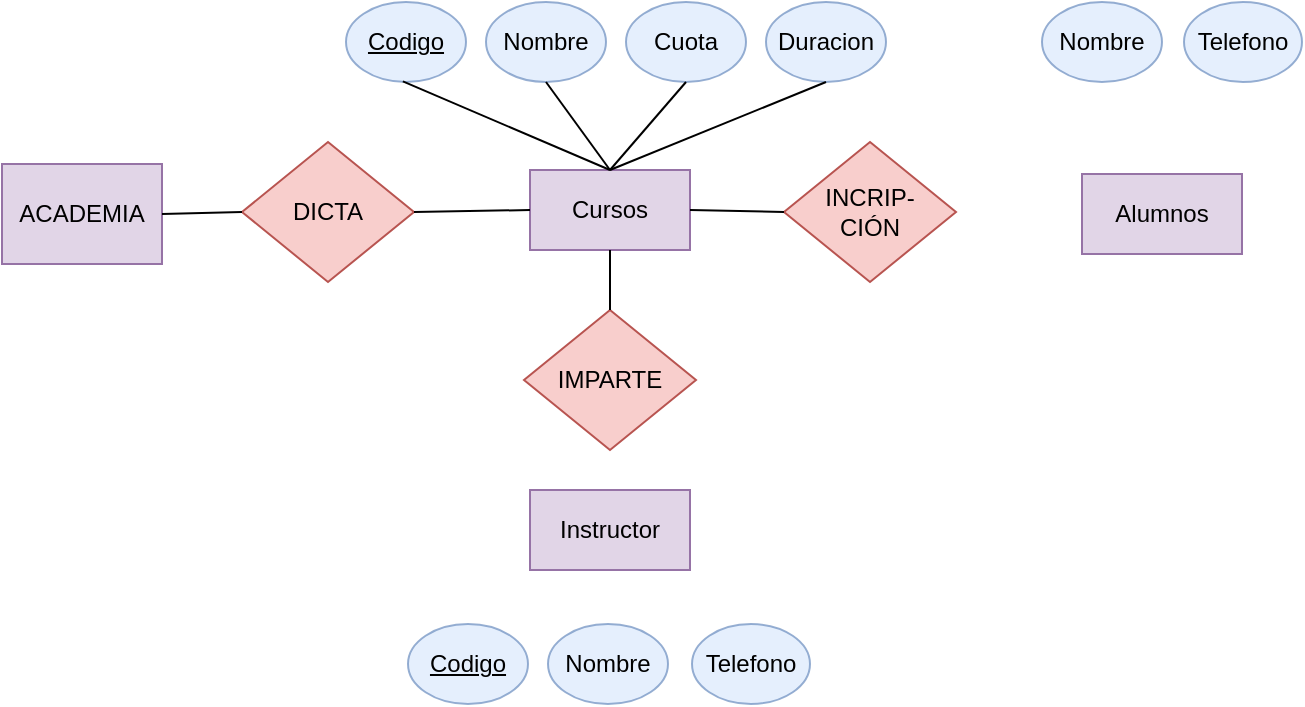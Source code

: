 <mxfile version="24.7.7">
  <diagram name="Página-1" id="Pz7LjajtWcB5uDyHiZPh">
    <mxGraphModel dx="733" dy="355" grid="1" gridSize="10" guides="1" tooltips="1" connect="1" arrows="1" fold="1" page="1" pageScale="1" pageWidth="827" pageHeight="1169" math="0" shadow="0">
      <root>
        <mxCell id="0" />
        <mxCell id="1" parent="0" />
        <mxCell id="C_syPbEpF1C3oZteyf8w-1" value="ACADEMIA" style="rounded=0;whiteSpace=wrap;html=1;fillColor=#e1d5e7;strokeColor=#9673a6;" vertex="1" parent="1">
          <mxGeometry x="10" y="207" width="80" height="50" as="geometry" />
        </mxCell>
        <mxCell id="C_syPbEpF1C3oZteyf8w-2" value="Cursos" style="rounded=0;whiteSpace=wrap;html=1;fillColor=#e1d5e7;strokeColor=#9673a6;" vertex="1" parent="1">
          <mxGeometry x="274" y="210" width="80" height="40" as="geometry" />
        </mxCell>
        <mxCell id="C_syPbEpF1C3oZteyf8w-8" value="&lt;u&gt;Codigo&lt;/u&gt;" style="ellipse;whiteSpace=wrap;html=1;fillColor=#dae8fc;strokeColor=#6c8ebf;fillStyle=auto;opacity=70;" vertex="1" parent="1">
          <mxGeometry x="182" y="126" width="60" height="40" as="geometry" />
        </mxCell>
        <mxCell id="C_syPbEpF1C3oZteyf8w-10" value="Nombre" style="ellipse;whiteSpace=wrap;html=1;fillColor=#dae8fc;strokeColor=#6c8ebf;fillStyle=auto;opacity=70;" vertex="1" parent="1">
          <mxGeometry x="252" y="126" width="60" height="40" as="geometry" />
        </mxCell>
        <mxCell id="C_syPbEpF1C3oZteyf8w-11" value="Cuota" style="ellipse;whiteSpace=wrap;html=1;fillColor=#dae8fc;strokeColor=#6c8ebf;fillStyle=auto;opacity=70;" vertex="1" parent="1">
          <mxGeometry x="322" y="126" width="60" height="40" as="geometry" />
        </mxCell>
        <mxCell id="C_syPbEpF1C3oZteyf8w-23" value="Duracion" style="ellipse;whiteSpace=wrap;html=1;fillColor=#dae8fc;strokeColor=#6c8ebf;fillStyle=auto;opacity=70;" vertex="1" parent="1">
          <mxGeometry x="392" y="126" width="60" height="40" as="geometry" />
        </mxCell>
        <mxCell id="C_syPbEpF1C3oZteyf8w-26" value="IMPARTE" style="rhombus;whiteSpace=wrap;html=1;fillColor=#f8cecc;strokeColor=#b85450;" vertex="1" parent="1">
          <mxGeometry x="271" y="280" width="86" height="70" as="geometry" />
        </mxCell>
        <mxCell id="C_syPbEpF1C3oZteyf8w-27" value="Instructor" style="rounded=0;whiteSpace=wrap;html=1;fillColor=#e1d5e7;strokeColor=#9673a6;" vertex="1" parent="1">
          <mxGeometry x="274" y="370" width="80" height="40" as="geometry" />
        </mxCell>
        <mxCell id="C_syPbEpF1C3oZteyf8w-28" value="&lt;u&gt;Codigo&lt;/u&gt;" style="ellipse;whiteSpace=wrap;html=1;fillColor=#dae8fc;strokeColor=#6c8ebf;fillStyle=auto;opacity=70;" vertex="1" parent="1">
          <mxGeometry x="213" y="437" width="60" height="40" as="geometry" />
        </mxCell>
        <mxCell id="C_syPbEpF1C3oZteyf8w-29" value="Nombre" style="ellipse;whiteSpace=wrap;html=1;fillColor=#dae8fc;strokeColor=#6c8ebf;fillStyle=auto;opacity=70;" vertex="1" parent="1">
          <mxGeometry x="283" y="437" width="60" height="40" as="geometry" />
        </mxCell>
        <mxCell id="C_syPbEpF1C3oZteyf8w-30" value="Telefono" style="ellipse;whiteSpace=wrap;html=1;fillColor=#dae8fc;strokeColor=#6c8ebf;fillStyle=auto;opacity=70;" vertex="1" parent="1">
          <mxGeometry x="355" y="437" width="59" height="40" as="geometry" />
        </mxCell>
        <mxCell id="C_syPbEpF1C3oZteyf8w-33" value="Alumnos" style="rounded=0;whiteSpace=wrap;html=1;fillColor=#e1d5e7;strokeColor=#9673a6;" vertex="1" parent="1">
          <mxGeometry x="550" y="212" width="80" height="40" as="geometry" />
        </mxCell>
        <mxCell id="C_syPbEpF1C3oZteyf8w-34" value="Nombre" style="ellipse;whiteSpace=wrap;html=1;fillColor=#dae8fc;strokeColor=#6c8ebf;fillStyle=auto;opacity=70;" vertex="1" parent="1">
          <mxGeometry x="530" y="126" width="60" height="40" as="geometry" />
        </mxCell>
        <mxCell id="C_syPbEpF1C3oZteyf8w-35" value="Telefono" style="ellipse;whiteSpace=wrap;html=1;fillColor=#dae8fc;strokeColor=#6c8ebf;fillStyle=auto;opacity=70;" vertex="1" parent="1">
          <mxGeometry x="601" y="126" width="59" height="40" as="geometry" />
        </mxCell>
        <mxCell id="C_syPbEpF1C3oZteyf8w-36" value="INCRIP-&lt;div&gt;CIÓN&lt;/div&gt;" style="rhombus;whiteSpace=wrap;html=1;fillColor=#f8cecc;strokeColor=#b85450;" vertex="1" parent="1">
          <mxGeometry x="401" y="196" width="86" height="70" as="geometry" />
        </mxCell>
        <mxCell id="C_syPbEpF1C3oZteyf8w-37" value="DICTA" style="rhombus;whiteSpace=wrap;html=1;fillColor=#f8cecc;strokeColor=#b85450;" vertex="1" parent="1">
          <mxGeometry x="130" y="196" width="86" height="70" as="geometry" />
        </mxCell>
        <mxCell id="C_syPbEpF1C3oZteyf8w-39" value="" style="endArrow=none;html=1;rounded=0;exitX=1;exitY=0.5;exitDx=0;exitDy=0;entryX=0;entryY=0.5;entryDx=0;entryDy=0;" edge="1" parent="1" source="C_syPbEpF1C3oZteyf8w-1" target="C_syPbEpF1C3oZteyf8w-37">
          <mxGeometry width="50" height="50" relative="1" as="geometry">
            <mxPoint x="500" y="360" as="sourcePoint" />
            <mxPoint x="550" y="310" as="targetPoint" />
          </mxGeometry>
        </mxCell>
        <mxCell id="C_syPbEpF1C3oZteyf8w-40" value="" style="endArrow=none;html=1;rounded=0;exitX=1;exitY=0.5;exitDx=0;exitDy=0;entryX=0;entryY=0.5;entryDx=0;entryDy=0;" edge="1" parent="1" source="C_syPbEpF1C3oZteyf8w-37" target="C_syPbEpF1C3oZteyf8w-2">
          <mxGeometry width="50" height="50" relative="1" as="geometry">
            <mxPoint x="380" y="360" as="sourcePoint" />
            <mxPoint x="430" y="310" as="targetPoint" />
          </mxGeometry>
        </mxCell>
        <mxCell id="C_syPbEpF1C3oZteyf8w-41" value="" style="endArrow=none;html=1;rounded=0;entryX=0;entryY=0.5;entryDx=0;entryDy=0;exitX=1;exitY=0.5;exitDx=0;exitDy=0;" edge="1" parent="1" source="C_syPbEpF1C3oZteyf8w-2" target="C_syPbEpF1C3oZteyf8w-36">
          <mxGeometry width="50" height="50" relative="1" as="geometry">
            <mxPoint x="360" y="230" as="sourcePoint" />
            <mxPoint x="430" y="310" as="targetPoint" />
          </mxGeometry>
        </mxCell>
        <mxCell id="C_syPbEpF1C3oZteyf8w-47" value="" style="endArrow=none;html=1;rounded=0;entryX=0.5;entryY=1;entryDx=0;entryDy=0;exitX=0.5;exitY=0;exitDx=0;exitDy=0;" edge="1" parent="1" source="C_syPbEpF1C3oZteyf8w-26" target="C_syPbEpF1C3oZteyf8w-2">
          <mxGeometry width="50" height="50" relative="1" as="geometry">
            <mxPoint x="380" y="310" as="sourcePoint" />
            <mxPoint x="430" y="260" as="targetPoint" />
          </mxGeometry>
        </mxCell>
        <mxCell id="C_syPbEpF1C3oZteyf8w-48" value="" style="endArrow=none;html=1;rounded=0;entryX=0.5;entryY=1;entryDx=0;entryDy=0;exitX=0.5;exitY=0;exitDx=0;exitDy=0;fontStyle=1" edge="1" parent="1" source="C_syPbEpF1C3oZteyf8w-2" target="C_syPbEpF1C3oZteyf8w-23">
          <mxGeometry width="50" height="50" relative="1" as="geometry">
            <mxPoint x="310" y="250" as="sourcePoint" />
            <mxPoint x="360" y="200" as="targetPoint" />
          </mxGeometry>
        </mxCell>
        <mxCell id="C_syPbEpF1C3oZteyf8w-49" value="" style="endArrow=none;html=1;rounded=0;entryX=0.5;entryY=1;entryDx=0;entryDy=0;exitX=0.5;exitY=0;exitDx=0;exitDy=0;" edge="1" parent="1" source="C_syPbEpF1C3oZteyf8w-2" target="C_syPbEpF1C3oZteyf8w-11">
          <mxGeometry width="50" height="50" relative="1" as="geometry">
            <mxPoint x="321" y="222" as="sourcePoint" />
            <mxPoint x="432" y="176" as="targetPoint" />
          </mxGeometry>
        </mxCell>
        <mxCell id="C_syPbEpF1C3oZteyf8w-51" value="" style="endArrow=none;html=1;rounded=0;entryX=0.5;entryY=1;entryDx=0;entryDy=0;exitX=0.5;exitY=0;exitDx=0;exitDy=0;" edge="1" parent="1" source="C_syPbEpF1C3oZteyf8w-2" target="C_syPbEpF1C3oZteyf8w-10">
          <mxGeometry width="50" height="50" relative="1" as="geometry">
            <mxPoint x="324" y="220" as="sourcePoint" />
            <mxPoint x="362" y="176" as="targetPoint" />
          </mxGeometry>
        </mxCell>
        <mxCell id="C_syPbEpF1C3oZteyf8w-52" value="" style="endArrow=none;html=1;rounded=0;entryX=0.474;entryY=0.993;entryDx=0;entryDy=0;exitX=0.5;exitY=0;exitDx=0;exitDy=0;entryPerimeter=0;" edge="1" parent="1" source="C_syPbEpF1C3oZteyf8w-2" target="C_syPbEpF1C3oZteyf8w-8">
          <mxGeometry width="50" height="50" relative="1" as="geometry">
            <mxPoint x="324" y="220" as="sourcePoint" />
            <mxPoint x="292" y="176" as="targetPoint" />
          </mxGeometry>
        </mxCell>
      </root>
    </mxGraphModel>
  </diagram>
</mxfile>
